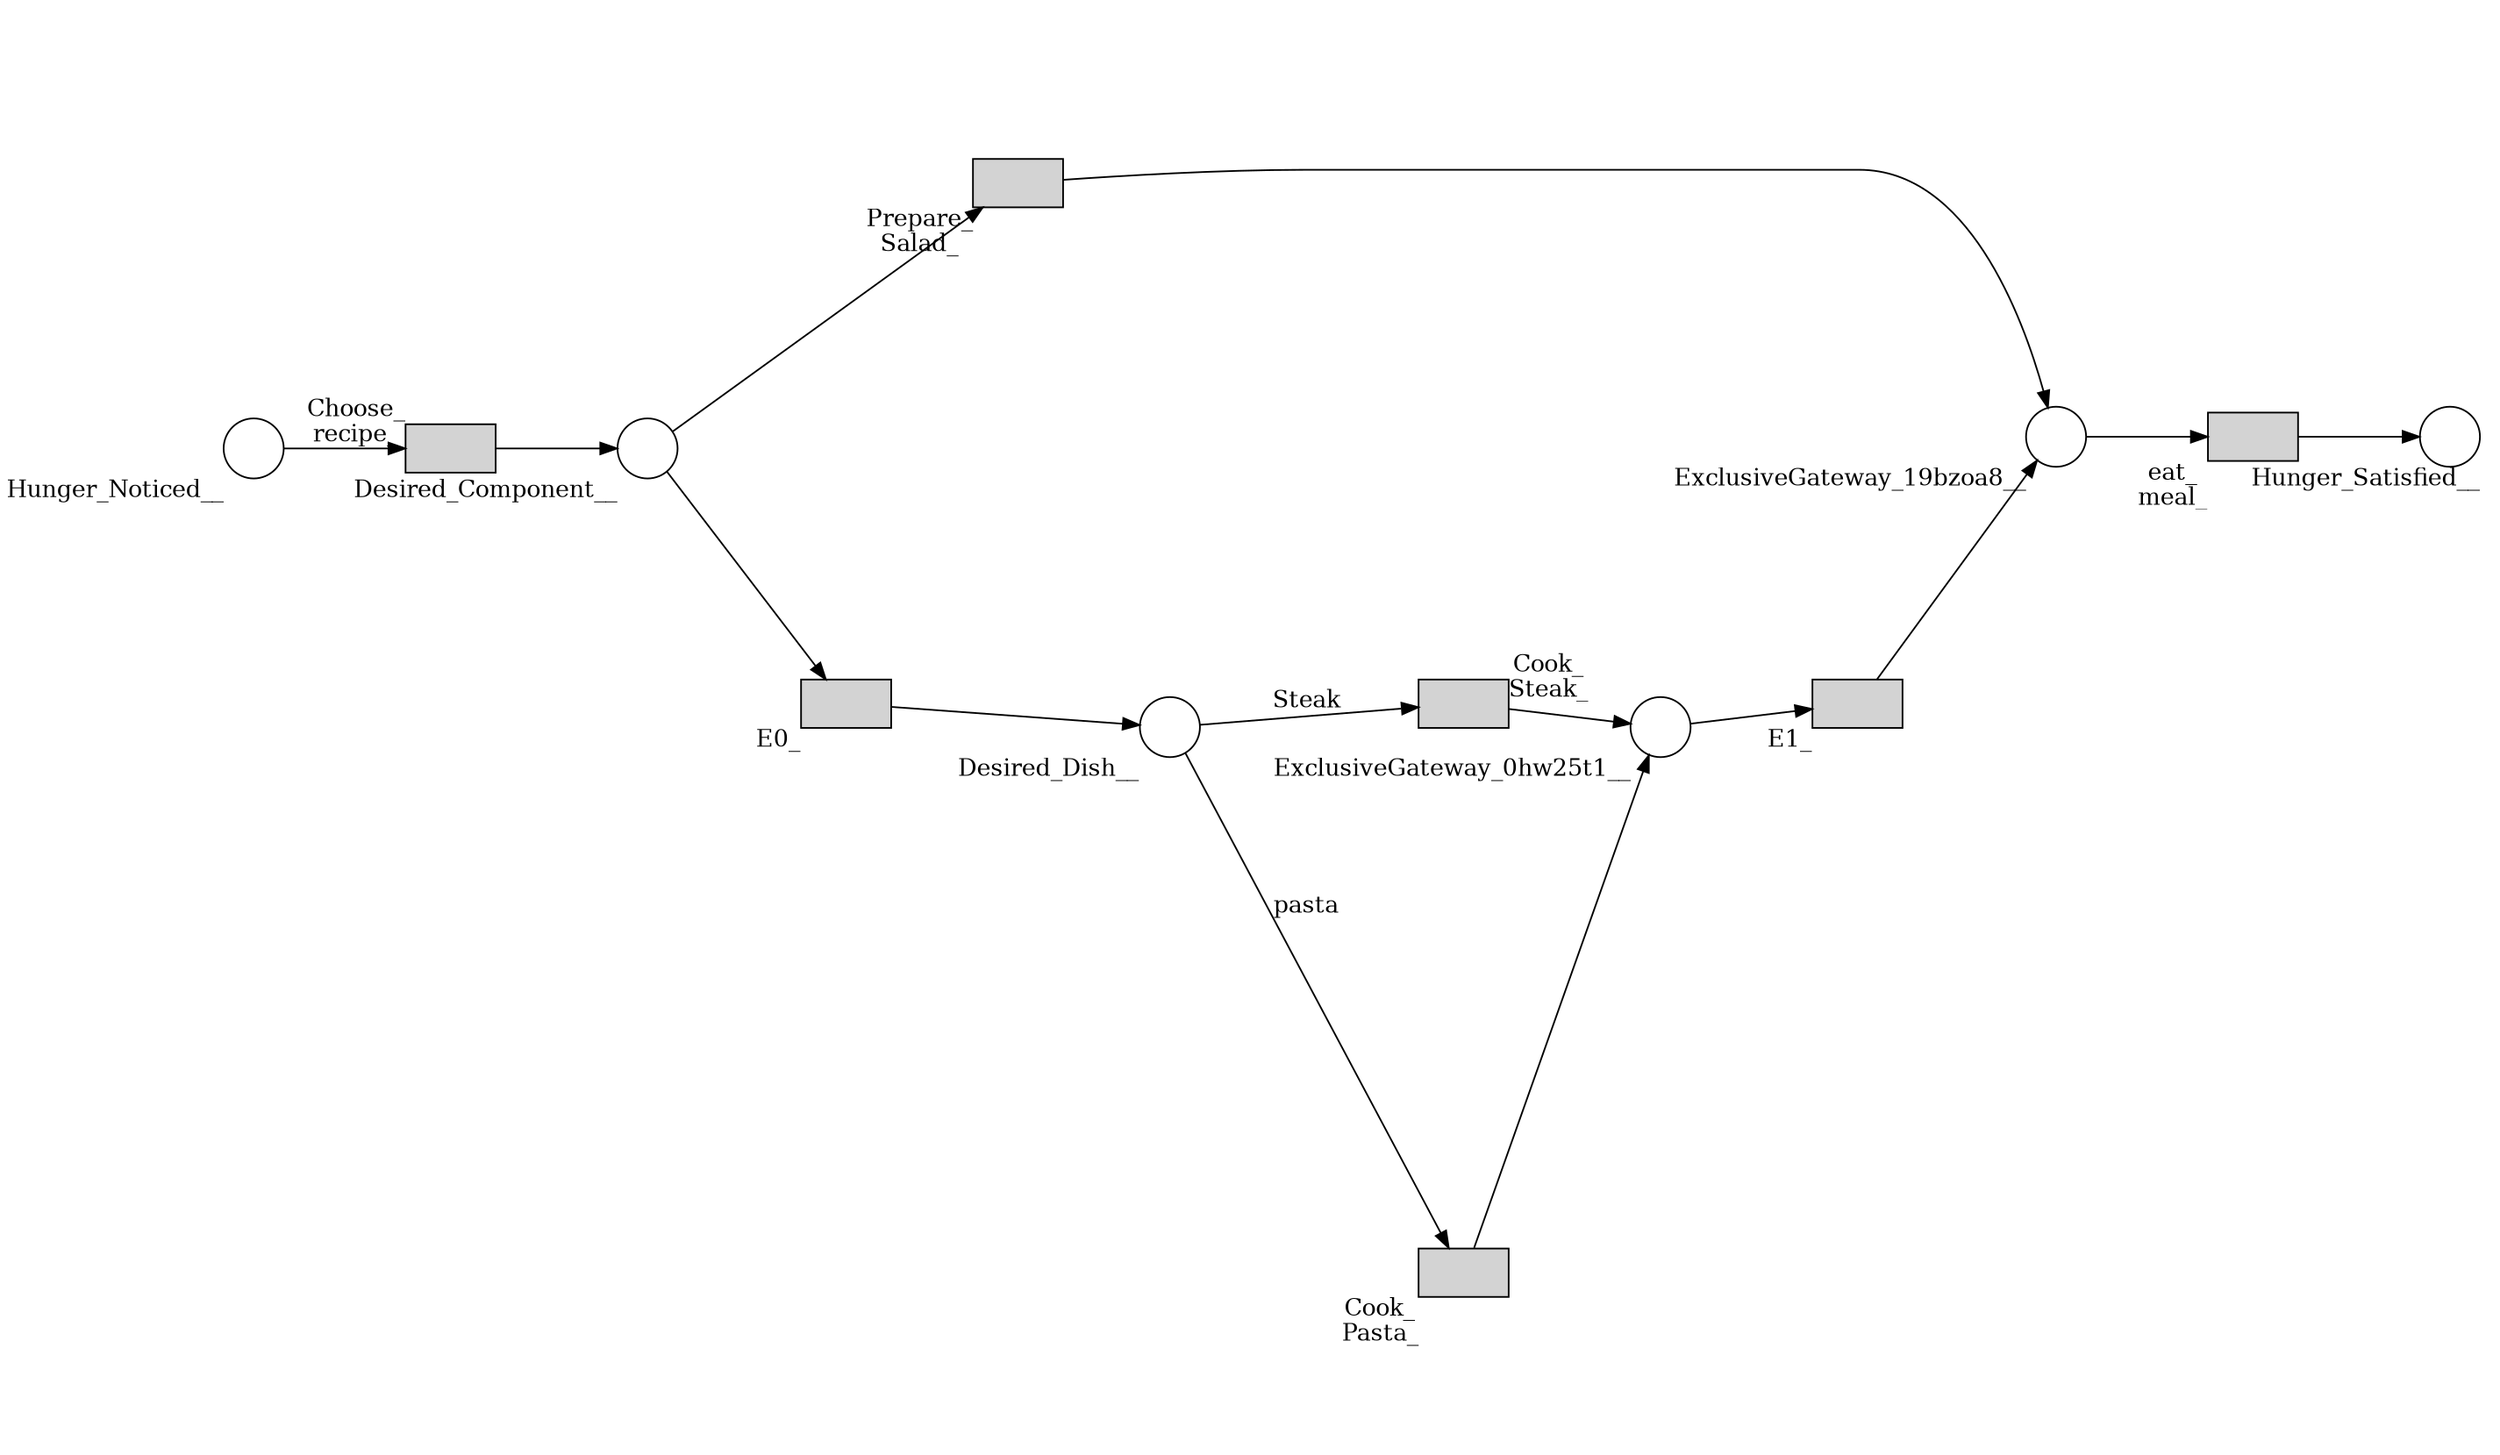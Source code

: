 digraph D { 
 rankdir=LR;
 size="19,12" ; 
 ratio="fill";
 fontsize="15" 
;eat_meal_ [ shape = box ,style=filled,height= 0.4,label= "", xlabel="eat_
meal_
 " ] ;
Prepare_Salad_ [ shape = box ,style=filled,height= 0.4,label= "", xlabel="Prepare_
Salad_
 " ] ;
ExclusiveGateway_0hw25t1_ [shape = circle ,label= "" , xlabel="ExclusiveGateway_0hw25t1__
 " ] ;
Cook_Steak_ [ shape = box ,style=filled,height= 0.4,label= "", xlabel="Cook_
Steak_
 " ] ;
Desired_Dish_ [shape = circle ,label= "" , xlabel="Desired_Dish__
 " ] ;
E0_ [ shape = box ,style=filled,height= 0.4,label= "", xlabel="E0_
 " ] ;
E1_ [ shape = box ,style=filled,height= 0.4,label= "", xlabel="E1_
 " ] ;
Desired_Component_ [shape = circle ,label= "" , xlabel="Desired_Component__
 " ] ;
Choose_recipe_ [ shape = box ,style=filled,height= 0.4,label= "", xlabel="Choose_
recipe_
 " ] ;
Hunger_Satisfied_ [shape = circle ,label= "" , xlabel="Hunger_Satisfied__
 " ] ;
Cook_Pasta_ [ shape = box ,style=filled,height= 0.4,label= "", xlabel="Cook_
Pasta_
 " ] ;
ExclusiveGateway_19bzoa8_ [shape = circle ,label= "" , xlabel="ExclusiveGateway_19bzoa8__
 " ] ;
Hunger_Noticed_ [shape = circle ,label= "" , xlabel="Hunger_Noticed__
 " ] ;
eat_meal_-> { Hunger_Satisfied_}
Prepare_Salad_-> { ExclusiveGateway_19bzoa8_}
ExclusiveGateway_0hw25t1_-> { E1_}
Cook_Steak_-> { ExclusiveGateway_0hw25t1_}
Desired_Dish_-> { Cook_Pasta_}[label = "pasta"];
Desired_Dish_-> { Cook_Steak_}[label = "Steak"];
E0_-> { Desired_Dish_}
E1_-> { ExclusiveGateway_19bzoa8_}
Desired_Component_-> { E0_}
Desired_Component_-> { Prepare_Salad_}
Choose_recipe_-> { Desired_Component_}
Cook_Pasta_-> { ExclusiveGateway_0hw25t1_}
ExclusiveGateway_19bzoa8_-> { eat_meal_}
Hunger_Noticed_-> { Choose_recipe_}
}